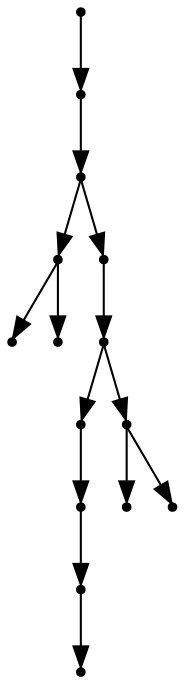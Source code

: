 digraph {
  14 [shape=point];
  13 [shape=point];
  12 [shape=point];
  2 [shape=point];
  0 [shape=point];
  1 [shape=point];
  11 [shape=point];
  10 [shape=point];
  6 [shape=point];
  5 [shape=point];
  4 [shape=point];
  3 [shape=point];
  9 [shape=point];
  7 [shape=point];
  8 [shape=point];
14 -> 13;
13 -> 12;
12 -> 2;
2 -> 0;
2 -> 1;
12 -> 11;
11 -> 10;
10 -> 6;
6 -> 5;
5 -> 4;
4 -> 3;
10 -> 9;
9 -> 7;
9 -> 8;
}
